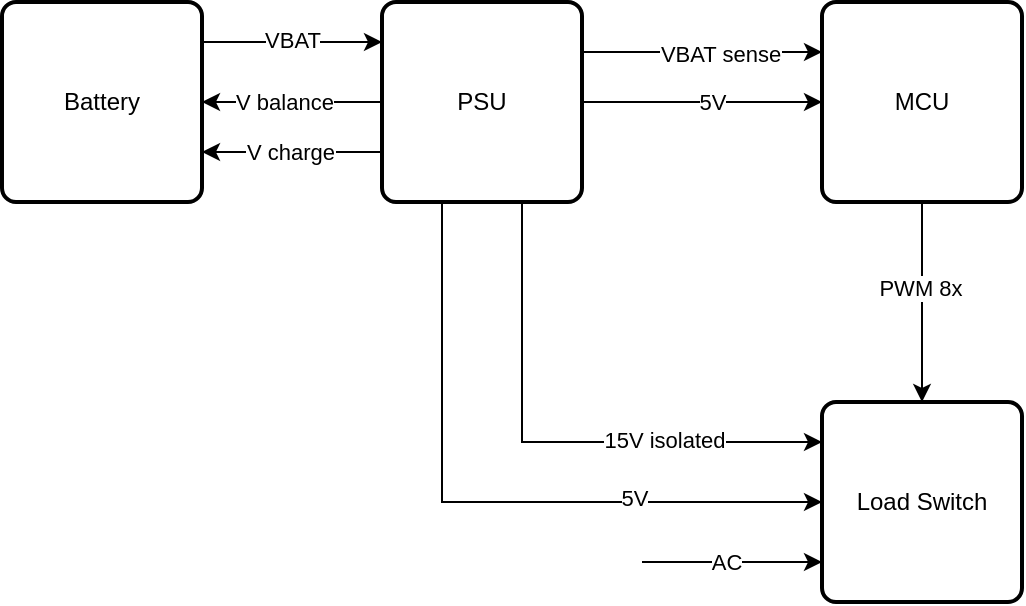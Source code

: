 <mxfile version="24.7.17">
  <diagram name="Page-1" id="h40brPSuF3PjL7NMU1fi">
    <mxGraphModel dx="819" dy="488" grid="1" gridSize="10" guides="1" tooltips="1" connect="1" arrows="1" fold="1" page="1" pageScale="1" pageWidth="850" pageHeight="1100" math="0" shadow="0">
      <root>
        <mxCell id="0" />
        <mxCell id="1" parent="0" />
        <mxCell id="NP6O_twClJ4kkrfj3z0M-59" style="edgeStyle=orthogonalEdgeStyle;rounded=0;orthogonalLoop=1;jettySize=auto;html=1;entryX=0.5;entryY=0;entryDx=0;entryDy=0;" parent="1" source="NP6O_twClJ4kkrfj3z0M-55" target="NP6O_twClJ4kkrfj3z0M-57" edge="1">
          <mxGeometry relative="1" as="geometry" />
        </mxCell>
        <mxCell id="NP6O_twClJ4kkrfj3z0M-60" value="PWM 8x" style="edgeLabel;html=1;align=center;verticalAlign=middle;resizable=0;points=[];" parent="NP6O_twClJ4kkrfj3z0M-59" vertex="1" connectable="0">
          <mxGeometry x="-0.143" y="-1" relative="1" as="geometry">
            <mxPoint as="offset" />
          </mxGeometry>
        </mxCell>
        <mxCell id="NP6O_twClJ4kkrfj3z0M-55" value="MCU" style="rounded=1;whiteSpace=wrap;html=1;absoluteArcSize=1;arcSize=14;strokeWidth=2;" parent="1" vertex="1">
          <mxGeometry x="550" y="280" width="100" height="100" as="geometry" />
        </mxCell>
        <mxCell id="NP6O_twClJ4kkrfj3z0M-61" style="edgeStyle=orthogonalEdgeStyle;rounded=0;orthogonalLoop=1;jettySize=auto;html=1;entryX=0;entryY=0.5;entryDx=0;entryDy=0;" parent="1" source="NP6O_twClJ4kkrfj3z0M-56" target="NP6O_twClJ4kkrfj3z0M-55" edge="1">
          <mxGeometry relative="1" as="geometry" />
        </mxCell>
        <mxCell id="NP6O_twClJ4kkrfj3z0M-62" value="5V" style="edgeLabel;html=1;align=center;verticalAlign=middle;resizable=0;points=[];" parent="NP6O_twClJ4kkrfj3z0M-61" vertex="1" connectable="0">
          <mxGeometry x="0.083" relative="1" as="geometry">
            <mxPoint as="offset" />
          </mxGeometry>
        </mxCell>
        <mxCell id="NP6O_twClJ4kkrfj3z0M-71" style="edgeStyle=orthogonalEdgeStyle;rounded=0;orthogonalLoop=1;jettySize=auto;html=1;exitX=1;exitY=0.25;exitDx=0;exitDy=0;entryX=0;entryY=0.25;entryDx=0;entryDy=0;" parent="1" source="NP6O_twClJ4kkrfj3z0M-56" target="NP6O_twClJ4kkrfj3z0M-55" edge="1">
          <mxGeometry relative="1" as="geometry" />
        </mxCell>
        <mxCell id="NP6O_twClJ4kkrfj3z0M-72" value="VBAT sense" style="edgeLabel;html=1;align=center;verticalAlign=middle;resizable=0;points=[];" parent="NP6O_twClJ4kkrfj3z0M-71" vertex="1" connectable="0">
          <mxGeometry x="0.152" y="-1" relative="1" as="geometry">
            <mxPoint as="offset" />
          </mxGeometry>
        </mxCell>
        <mxCell id="NP6O_twClJ4kkrfj3z0M-73" style="edgeStyle=orthogonalEdgeStyle;rounded=0;orthogonalLoop=1;jettySize=auto;html=1;exitX=0.5;exitY=1;exitDx=0;exitDy=0;" parent="1" source="NP6O_twClJ4kkrfj3z0M-56" target="NP6O_twClJ4kkrfj3z0M-57" edge="1">
          <mxGeometry relative="1" as="geometry">
            <Array as="points">
              <mxPoint x="400" y="380" />
              <mxPoint x="400" y="500" />
            </Array>
          </mxGeometry>
        </mxCell>
        <mxCell id="NP6O_twClJ4kkrfj3z0M-74" value="15V isolated" style="edgeLabel;html=1;align=center;verticalAlign=middle;resizable=0;points=[];" parent="NP6O_twClJ4kkrfj3z0M-73" vertex="1" connectable="0">
          <mxGeometry x="0.381" y="1" relative="1" as="geometry">
            <mxPoint x="11" as="offset" />
          </mxGeometry>
        </mxCell>
        <mxCell id="uLdRjYAfGLdBlqgyUNDl-7" style="edgeStyle=orthogonalEdgeStyle;rounded=0;orthogonalLoop=1;jettySize=auto;html=1;exitX=0;exitY=0.75;exitDx=0;exitDy=0;entryX=1;entryY=0.75;entryDx=0;entryDy=0;" edge="1" parent="1" source="NP6O_twClJ4kkrfj3z0M-56" target="NP6O_twClJ4kkrfj3z0M-58">
          <mxGeometry relative="1" as="geometry" />
        </mxCell>
        <mxCell id="uLdRjYAfGLdBlqgyUNDl-8" value="V charge" style="edgeLabel;html=1;align=center;verticalAlign=middle;resizable=0;points=[];" vertex="1" connectable="0" parent="uLdRjYAfGLdBlqgyUNDl-7">
          <mxGeometry x="0.038" relative="1" as="geometry">
            <mxPoint as="offset" />
          </mxGeometry>
        </mxCell>
        <mxCell id="uLdRjYAfGLdBlqgyUNDl-9" style="edgeStyle=orthogonalEdgeStyle;rounded=0;orthogonalLoop=1;jettySize=auto;html=1;entryX=1;entryY=0.5;entryDx=0;entryDy=0;" edge="1" parent="1" source="NP6O_twClJ4kkrfj3z0M-56" target="NP6O_twClJ4kkrfj3z0M-58">
          <mxGeometry relative="1" as="geometry" />
        </mxCell>
        <mxCell id="uLdRjYAfGLdBlqgyUNDl-10" value="V balance" style="edgeLabel;html=1;align=center;verticalAlign=middle;resizable=0;points=[];" vertex="1" connectable="0" parent="uLdRjYAfGLdBlqgyUNDl-9">
          <mxGeometry x="0.102" relative="1" as="geometry">
            <mxPoint as="offset" />
          </mxGeometry>
        </mxCell>
        <mxCell id="NP6O_twClJ4kkrfj3z0M-56" value="PSU" style="rounded=1;whiteSpace=wrap;html=1;absoluteArcSize=1;arcSize=14;strokeWidth=2;" parent="1" vertex="1">
          <mxGeometry x="330" y="280" width="100" height="100" as="geometry" />
        </mxCell>
        <mxCell id="NP6O_twClJ4kkrfj3z0M-63" style="edgeStyle=orthogonalEdgeStyle;rounded=0;orthogonalLoop=1;jettySize=auto;html=1;flowAnimation=0;shadow=0;entryX=0;entryY=0.5;entryDx=0;entryDy=0;" parent="1" edge="1">
          <mxGeometry relative="1" as="geometry">
            <mxPoint x="460" y="560" as="sourcePoint" />
            <Array as="points">
              <mxPoint x="510" y="560" />
              <mxPoint x="510" y="560" />
            </Array>
            <mxPoint x="550" y="560" as="targetPoint" />
          </mxGeometry>
        </mxCell>
        <mxCell id="NP6O_twClJ4kkrfj3z0M-65" value="AC" style="edgeLabel;html=1;align=center;verticalAlign=middle;resizable=0;points=[];" parent="NP6O_twClJ4kkrfj3z0M-63" vertex="1" connectable="0">
          <mxGeometry x="-0.067" relative="1" as="geometry">
            <mxPoint as="offset" />
          </mxGeometry>
        </mxCell>
        <mxCell id="NP6O_twClJ4kkrfj3z0M-57" value="Load Switch" style="rounded=1;whiteSpace=wrap;html=1;absoluteArcSize=1;arcSize=14;strokeWidth=2;" parent="1" vertex="1">
          <mxGeometry x="550" y="480" width="100" height="100" as="geometry" />
        </mxCell>
        <mxCell id="NP6O_twClJ4kkrfj3z0M-66" style="edgeStyle=orthogonalEdgeStyle;rounded=0;orthogonalLoop=1;jettySize=auto;html=1;entryX=0;entryY=0.5;entryDx=0;entryDy=0;endArrow=classic;endFill=1;" parent="1" edge="1">
          <mxGeometry relative="1" as="geometry">
            <mxPoint x="240" y="300" as="sourcePoint" />
            <mxPoint x="330" y="300" as="targetPoint" />
          </mxGeometry>
        </mxCell>
        <mxCell id="NP6O_twClJ4kkrfj3z0M-67" value="VBAT" style="edgeLabel;html=1;align=center;verticalAlign=middle;resizable=0;points=[];" parent="NP6O_twClJ4kkrfj3z0M-66" vertex="1" connectable="0">
          <mxGeometry x="-0.015" y="1" relative="1" as="geometry">
            <mxPoint as="offset" />
          </mxGeometry>
        </mxCell>
        <mxCell id="NP6O_twClJ4kkrfj3z0M-58" value="Battery" style="rounded=1;whiteSpace=wrap;html=1;absoluteArcSize=1;arcSize=14;strokeWidth=2;" parent="1" vertex="1">
          <mxGeometry x="140" y="280" width="100" height="100" as="geometry" />
        </mxCell>
        <mxCell id="uLdRjYAfGLdBlqgyUNDl-5" style="edgeStyle=orthogonalEdgeStyle;rounded=0;orthogonalLoop=1;jettySize=auto;html=1;entryX=0;entryY=0.6;entryDx=0;entryDy=0;entryPerimeter=0;" edge="1" parent="1">
          <mxGeometry relative="1" as="geometry">
            <mxPoint x="370" y="380" as="sourcePoint" />
            <mxPoint x="550" y="530" as="targetPoint" />
            <Array as="points">
              <mxPoint x="360" y="380" />
              <mxPoint x="360" y="530" />
            </Array>
          </mxGeometry>
        </mxCell>
        <mxCell id="uLdRjYAfGLdBlqgyUNDl-6" value="5V" style="edgeLabel;html=1;align=center;verticalAlign=middle;resizable=0;points=[];" vertex="1" connectable="0" parent="uLdRjYAfGLdBlqgyUNDl-5">
          <mxGeometry x="0.344" y="2" relative="1" as="geometry">
            <mxPoint x="21" as="offset" />
          </mxGeometry>
        </mxCell>
      </root>
    </mxGraphModel>
  </diagram>
</mxfile>

